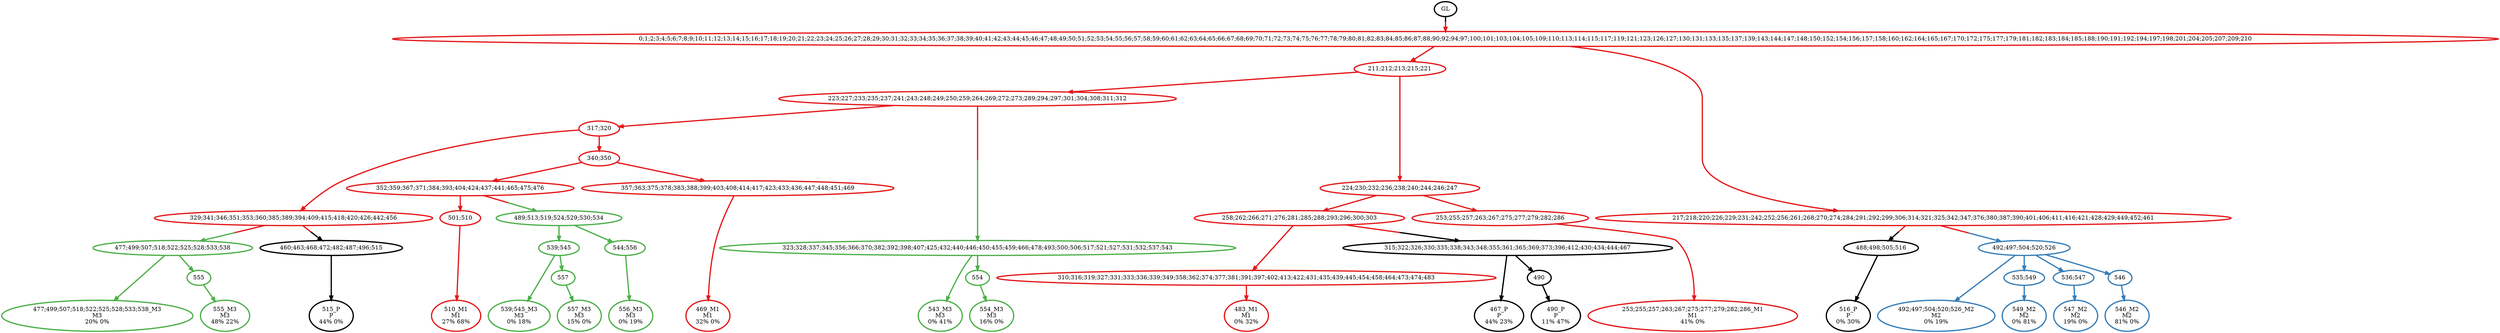 digraph T {
	{
		rank=same
		44 [penwidth=3,colorscheme=set19,color=0,label="515_P\nP\n44% 0%"]
		41 [penwidth=3,colorscheme=set19,color=0,label="467_P\nP\n44% 23%"]
		39 [penwidth=3,colorscheme=set19,color=0,label="490_P\nP\n11% 47%"]
		36 [penwidth=3,colorscheme=set19,color=0,label="516_P\nP\n0% 30%"]
		32 [penwidth=3,colorscheme=set19,color=1,label="510_M1\nM1\n27% 68%"]
		30 [penwidth=3,colorscheme=set19,color=1,label="469_M1\nM1\n32% 0%"]
		28 [penwidth=3,colorscheme=set19,color=1,label="253;255;257;263;267;275;277;279;282;286_M1\nM1\n41% 0%"]
		26 [penwidth=3,colorscheme=set19,color=1,label="483_M1\nM1\n0% 32%"]
		25 [penwidth=3,colorscheme=set19,color=2,label="492;497;504;520;526_M2\nM2\n0% 19%"]
		23 [penwidth=3,colorscheme=set19,color=2,label="549_M2\nM2\n0% 81%"]
		21 [penwidth=3,colorscheme=set19,color=2,label="547_M2\nM2\n19% 0%"]
		19 [penwidth=3,colorscheme=set19,color=2,label="546_M2\nM2\n81% 0%"]
		18 [penwidth=3,colorscheme=set19,color=3,label="477;499;507;518;522;525;528;533;538_M3\nM3\n20% 0%"]
		16 [penwidth=3,colorscheme=set19,color=3,label="555_M3\nM3\n48% 22%"]
		14 [penwidth=3,colorscheme=set19,color=3,label="539;545_M3\nM3\n0% 18%"]
		12 [penwidth=3,colorscheme=set19,color=3,label="557_M3\nM3\n15% 0%"]
		10 [penwidth=3,colorscheme=set19,color=3,label="556_M3\nM3\n0% 19%"]
		9 [penwidth=3,colorscheme=set19,color=3,label="543_M3\nM3\n0% 41%"]
		7 [penwidth=3,colorscheme=set19,color=3,label="554_M3\nM3\n16% 0%"]
	}
	49 [penwidth=3,colorscheme=set19,color=0,label="GL"]
	48 [penwidth=3,colorscheme=set19,color=1,label="211;212;213;215;221"]
	47 [penwidth=3,colorscheme=set19,color=1,label="223;227;233;235;237;241;243;248;249;250;259;264;269;272;273;289;294;297;301;304;308;311;312"]
	46 [penwidth=3,colorscheme=set19,color=1,label="317;320"]
	45 [penwidth=3,colorscheme=set19,color=1,label="329;341;346;351;353;360;385;389;394;409;415;418;420;426;442;456"]
	43 [penwidth=3,colorscheme=set19,color=1,label="224;230;232;236;238;240;244;246;247"]
	42 [penwidth=3,colorscheme=set19,color=1,label="258;262;266;271;276;281;285;288;293;296;300;303"]
	40 [penwidth=3,colorscheme=set19,color=0,label="490"]
	38 [penwidth=3,colorscheme=set19,color=1,label="217;218;220;226;229;231;242;252;256;261;268;270;274;284;291;292;299;306;314;321;325;342;347;376;380;387;390;401;406;411;416;421;428;429;449;452;461"]
	37 [penwidth=3,colorscheme=set19,color=0,label="488;498;505;516"]
	35 [penwidth=3,colorscheme=set19,color=1,label="340;350"]
	34 [penwidth=3,colorscheme=set19,color=1,label="352;359;367;371;384;393;404;424;437;441;465;475;476"]
	33 [penwidth=3,colorscheme=set19,color=1,label="501;510"]
	31 [penwidth=3,colorscheme=set19,color=1,label="357;363;375;378;383;388;399;403;408;414;417;423;433;436;447;448;451;469"]
	29 [penwidth=3,colorscheme=set19,color=1,label="253;255;257;263;267;275;277;279;282;286"]
	27 [penwidth=3,colorscheme=set19,color=1,label="310;316;319;327;331;333;336;339;349;358;362;374;377;381;391;397;402;413;422;431;435;439;445;454;458;464;473;474;483"]
	24 [penwidth=3,colorscheme=set19,color=2,label="535;549"]
	22 [penwidth=3,colorscheme=set19,color=2,label="536;547"]
	20 [penwidth=3,colorscheme=set19,color=2,label="546"]
	17 [penwidth=3,colorscheme=set19,color=3,label="555"]
	15 [penwidth=3,colorscheme=set19,color=3,label="539;545"]
	13 [penwidth=3,colorscheme=set19,color=3,label="557"]
	11 [penwidth=3,colorscheme=set19,color=3,label="544;556"]
	8 [penwidth=3,colorscheme=set19,color=3,label="554"]
	6 [penwidth=3,colorscheme=set19,color=3,label="489;513;519;524;529;530;534"]
	5 [penwidth=3,colorscheme=set19,color=3,label="477;499;507;518;522;525;528;533;538"]
	4 [penwidth=3,colorscheme=set19,color=3,label="323;328;337;345;356;366;370;382;392;398;407;425;432;440;446;450;455;459;466;478;493;500;506;517;521;527;531;532;537;543"]
	3 [penwidth=3,colorscheme=set19,color=0,label="460;463;468;472;482;487;496;515"]
	2 [penwidth=3,colorscheme=set19,color=0,label="315;322;326;330;335;338;343;348;355;361;365;369;373;396;412;430;434;444;467"]
	1 [penwidth=3,colorscheme=set19,color=2,label="492;497;504;520;526"]
	0 [penwidth=3,colorscheme=set19,color=1,label="0;1;2;3;4;5;6;7;8;9;10;11;12;13;14;15;16;17;18;19;20;21;22;23;24;25;26;27;28;29;30;31;32;33;34;35;36;37;38;39;40;41;42;43;44;45;46;47;48;49;50;51;52;53;54;55;56;57;58;59;60;61;62;63;64;65;66;67;68;69;70;71;72;73;74;75;76;77;78;79;80;81;82;83;84;85;86;87;88;90;92;94;97;100;101;103;104;105;109;110;113;114;115;117;119;121;123;126;127;130;131;133;135;137;139;143;144;147;148;150;152;154;156;157;158;160;162;164;165;167;170;172;175;177;179;181;182;183;184;185;188;190;191;192;194;197;198;201;204;205;207;209;210"]
	49 -> 0 [penwidth=3,colorscheme=set19,color="0;0.5:1"]
	48 -> 47 [penwidth=3,colorscheme=set19,color=1]
	48 -> 43 [penwidth=3,colorscheme=set19,color=1]
	47 -> 46 [penwidth=3,colorscheme=set19,color=1]
	47 -> 4 [penwidth=3,colorscheme=set19,color="1;0.5:3"]
	46 -> 35 [penwidth=3,colorscheme=set19,color=1]
	46 -> 45 [penwidth=3,colorscheme=set19,color=1]
	45 -> 5 [penwidth=3,colorscheme=set19,color="1;0.5:3"]
	45 -> 3 [penwidth=3,colorscheme=set19,color="1;0.5:0"]
	43 -> 42 [penwidth=3,colorscheme=set19,color=1]
	43 -> 29 [penwidth=3,colorscheme=set19,color=1]
	42 -> 27 [penwidth=3,colorscheme=set19,color=1]
	42 -> 2 [penwidth=3,colorscheme=set19,color="1;0.5:0"]
	40 -> 39 [penwidth=3,colorscheme=set19,color=0]
	38 -> 37 [penwidth=3,colorscheme=set19,color="1;0.5:0"]
	38 -> 1 [penwidth=3,colorscheme=set19,color="1;0.5:2"]
	37 -> 36 [penwidth=3,colorscheme=set19,color=0]
	35 -> 31 [penwidth=3,colorscheme=set19,color=1]
	35 -> 34 [penwidth=3,colorscheme=set19,color=1]
	34 -> 33 [penwidth=3,colorscheme=set19,color=1]
	34 -> 6 [penwidth=3,colorscheme=set19,color="1;0.5:3"]
	33 -> 32 [penwidth=3,colorscheme=set19,color=1]
	31 -> 30 [penwidth=3,colorscheme=set19,color=1]
	29 -> 28 [penwidth=3,colorscheme=set19,color=1]
	27 -> 26 [penwidth=3,colorscheme=set19,color=1]
	24 -> 23 [penwidth=3,colorscheme=set19,color=2]
	22 -> 21 [penwidth=3,colorscheme=set19,color=2]
	20 -> 19 [penwidth=3,colorscheme=set19,color=2]
	17 -> 16 [penwidth=3,colorscheme=set19,color=3]
	15 -> 14 [penwidth=3,colorscheme=set19,color=3]
	15 -> 13 [penwidth=3,colorscheme=set19,color=3]
	13 -> 12 [penwidth=3,colorscheme=set19,color=3]
	11 -> 10 [penwidth=3,colorscheme=set19,color=3]
	8 -> 7 [penwidth=3,colorscheme=set19,color=3]
	6 -> 15 [penwidth=3,colorscheme=set19,color=3]
	6 -> 11 [penwidth=3,colorscheme=set19,color=3]
	5 -> 18 [penwidth=3,colorscheme=set19,color=3]
	5 -> 17 [penwidth=3,colorscheme=set19,color=3]
	4 -> 9 [penwidth=3,colorscheme=set19,color=3]
	4 -> 8 [penwidth=3,colorscheme=set19,color=3]
	3 -> 44 [penwidth=3,colorscheme=set19,color=0]
	2 -> 41 [penwidth=3,colorscheme=set19,color=0]
	2 -> 40 [penwidth=3,colorscheme=set19,color=0]
	1 -> 25 [penwidth=3,colorscheme=set19,color=2]
	1 -> 24 [penwidth=3,colorscheme=set19,color=2]
	1 -> 22 [penwidth=3,colorscheme=set19,color=2]
	1 -> 20 [penwidth=3,colorscheme=set19,color=2]
	0 -> 48 [penwidth=3,colorscheme=set19,color=1]
	0 -> 38 [penwidth=3,colorscheme=set19,color=1]
}
